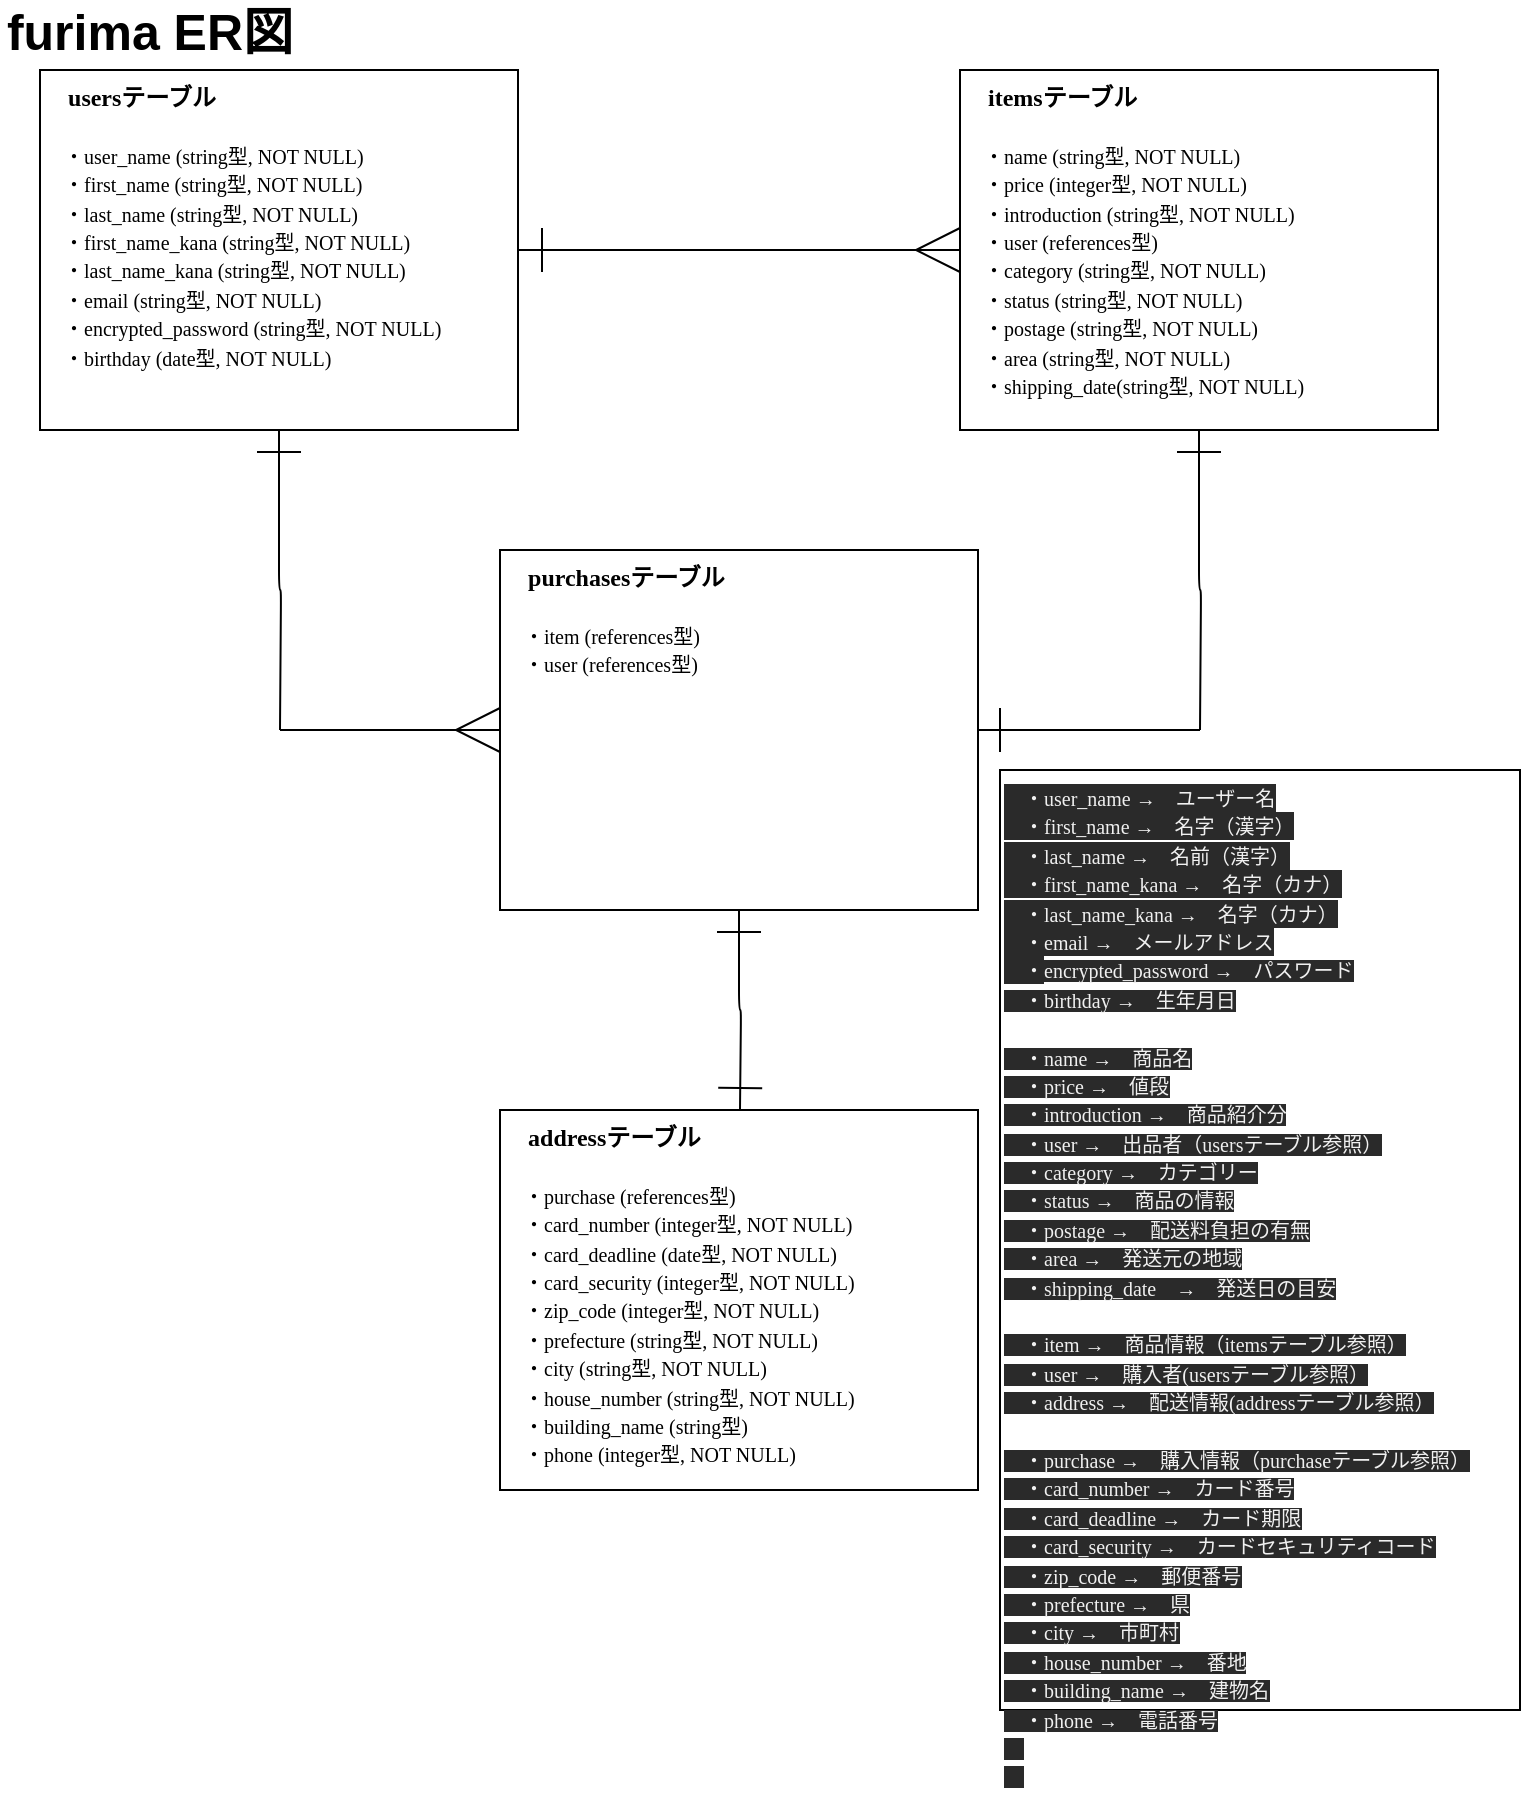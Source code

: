 <mxfile>
    <diagram id="3F_ISM6DIy8l4F6vxcjU" name="ページ1">
        <mxGraphModel dx="602" dy="807" grid="1" gridSize="10" guides="1" tooltips="1" connect="1" arrows="1" fold="1" page="1" pageScale="1" pageWidth="827" pageHeight="1169" math="0" shadow="0">
            <root>
                <mxCell id="0"/>
                <mxCell id="1" parent="0"/>
                <mxCell id="37" style="edgeStyle=orthogonalEdgeStyle;rounded=1;sketch=0;orthogonalLoop=1;jettySize=auto;html=1;exitX=1;exitY=0.5;exitDx=0;exitDy=0;entryX=0;entryY=0.5;entryDx=0;entryDy=0;endSize=20;endArrow=ERmany;endFill=0;curved=1;" parent="1" source="22" target="23" edge="1">
                    <mxGeometry relative="1" as="geometry"/>
                </mxCell>
                <mxCell id="40" style="edgeStyle=orthogonalEdgeStyle;curved=0;rounded=1;sketch=0;orthogonalLoop=1;jettySize=auto;html=1;exitX=0.5;exitY=1;exitDx=0;exitDy=0;endArrow=none;endFill=0;endSize=6;startSize=20;startArrow=ERone;startFill=0;" parent="1" source="22" edge="1">
                    <mxGeometry relative="1" as="geometry">
                        <mxPoint x="150" y="370" as="targetPoint"/>
                    </mxGeometry>
                </mxCell>
                <mxCell id="22" value="&lt;font&gt;　&lt;font style=&quot;font-weight: bold ; font-size: 12px&quot;&gt;usersテーブル&lt;br&gt;&lt;/font&gt;&lt;font style=&quot;font-size: 10px&quot;&gt;　&lt;br&gt;　・user_name (string型, NOT NULL)&lt;br&gt;　・first_name (string型, NOT NULL)&lt;br&gt;　・last_name (string型, NOT NULL)&lt;br&gt;　・first_name_kana (string型, NOT NULL)&lt;br&gt;　・last_name_kana (string型, NOT NULL)&lt;br&gt;　・&lt;/font&gt;&lt;/font&gt;&lt;font&gt;&lt;font style=&quot;font-size: 10px&quot;&gt;&lt;font style=&quot;font-size: 10px&quot;&gt;email (string型, NOT NULL)&lt;br&gt;&lt;/font&gt;　・&lt;/font&gt;&lt;/font&gt;&lt;font style=&quot;font-size: 10px&quot;&gt;encrypted_password (string型, NOT NULL)&lt;br&gt;　・birthday (date型, NOT NULL)&lt;br&gt;　&lt;br&gt;&lt;/font&gt;" style="rounded=0;whiteSpace=wrap;html=1;verticalAlign=top;align=left;fontFamily=Garamond;" parent="1" vertex="1">
                    <mxGeometry x="30" y="40" width="239" height="180" as="geometry"/>
                </mxCell>
                <mxCell id="38" style="edgeStyle=orthogonalEdgeStyle;rounded=1;sketch=0;orthogonalLoop=1;jettySize=auto;html=1;exitX=0;exitY=0.5;exitDx=0;exitDy=0;endSize=20;endArrow=ERone;endFill=0;curved=1;" parent="1" source="23" edge="1">
                    <mxGeometry relative="1" as="geometry">
                        <mxPoint x="270" y="130" as="targetPoint"/>
                    </mxGeometry>
                </mxCell>
                <mxCell id="44" style="edgeStyle=orthogonalEdgeStyle;curved=0;rounded=1;sketch=0;orthogonalLoop=1;jettySize=auto;html=1;exitX=0.5;exitY=1;exitDx=0;exitDy=0;endArrow=none;endFill=0;startSize=20;startArrow=ERone;startFill=0;" parent="1" source="23" edge="1">
                    <mxGeometry relative="1" as="geometry">
                        <mxPoint x="610" y="370" as="targetPoint"/>
                    </mxGeometry>
                </mxCell>
                <mxCell id="23" value="&lt;font&gt;　&lt;b&gt;items&lt;/b&gt;&lt;font style=&quot;font-size: 12px&quot;&gt;&lt;b&gt;テーブル&lt;/b&gt;&lt;br&gt;&lt;/font&gt;&lt;font style=&quot;font-size: 10px&quot;&gt;　&lt;br&gt;　・name (string型, NOT NULL)&lt;br&gt;　・price (integer型, NOT NULL)&lt;br&gt;　・introduction (string型, NOT NULL)&lt;br&gt;　・user (references型)&lt;br&gt;　・category&lt;/font&gt;&lt;/font&gt;&lt;font&gt;&lt;font style=&quot;font-size: 10px&quot;&gt;&lt;font style=&quot;font-size: 10px&quot;&gt;&amp;nbsp;(string型, NOT NULL)&lt;br&gt;&lt;/font&gt;　・status&lt;/font&gt;&lt;/font&gt;&lt;font style=&quot;font-size: 10px&quot;&gt;&amp;nbsp;(string型, NOT NULL)&lt;br&gt;　・postage (string型, NOT NULL)&lt;br&gt;　・area (string型, NOT NULL)&lt;br&gt;　・shipping_date(string型, NOT NULL)&lt;br&gt;　&lt;br&gt;　&lt;br&gt;　&lt;br&gt;&lt;/font&gt;" style="rounded=0;whiteSpace=wrap;html=1;verticalAlign=top;align=left;fontFamily=Garamond;" parent="1" vertex="1">
                    <mxGeometry x="490" y="40" width="239" height="180" as="geometry"/>
                </mxCell>
                <mxCell id="42" style="edgeStyle=orthogonalEdgeStyle;curved=0;rounded=1;sketch=0;orthogonalLoop=1;jettySize=auto;html=1;endArrow=none;endFill=0;startSize=20;endSize=20;startArrow=ERmany;startFill=0;" parent="1" source="33" edge="1">
                    <mxGeometry relative="1" as="geometry">
                        <mxPoint x="150" y="370" as="targetPoint"/>
                    </mxGeometry>
                </mxCell>
                <mxCell id="45" style="edgeStyle=orthogonalEdgeStyle;curved=0;rounded=1;sketch=0;orthogonalLoop=1;jettySize=auto;html=1;exitX=1;exitY=0.5;exitDx=0;exitDy=0;startArrow=ERone;startFill=0;endArrow=none;endFill=0;startSize=20;" parent="1" source="33" edge="1">
                    <mxGeometry relative="1" as="geometry">
                        <mxPoint x="610" y="370" as="targetPoint"/>
                    </mxGeometry>
                </mxCell>
                <mxCell id="46" style="edgeStyle=orthogonalEdgeStyle;curved=0;rounded=1;sketch=0;orthogonalLoop=1;jettySize=auto;html=1;exitX=0.5;exitY=1;exitDx=0;exitDy=0;startArrow=ERone;startFill=0;endArrow=ERone;endFill=0;startSize=20;endSize=20;" parent="1" source="33" edge="1">
                    <mxGeometry relative="1" as="geometry">
                        <mxPoint x="380" y="560" as="targetPoint"/>
                    </mxGeometry>
                </mxCell>
                <mxCell id="33" value="&lt;font&gt;　&lt;b&gt;purchases&lt;/b&gt;&lt;font style=&quot;font-size: 12px&quot;&gt;&lt;b&gt;テーブル&lt;/b&gt;&lt;br&gt;&lt;/font&gt;&lt;font style=&quot;font-size: 10px&quot;&gt;　&lt;/font&gt;&lt;/font&gt;&lt;font&gt;&lt;font style=&quot;font-size: 10px&quot;&gt;&lt;font style=&quot;font-size: 10px&quot;&gt;&lt;br&gt;&lt;/font&gt;　&lt;/font&gt;&lt;/font&gt;&lt;font style=&quot;font-size: 10px&quot;&gt;・item (references型)&lt;br&gt;　・user (references型)&lt;br&gt;　&lt;br&gt;　&lt;br&gt;&lt;/font&gt;" style="rounded=0;whiteSpace=wrap;html=1;verticalAlign=top;align=left;fontFamily=Garamond;" parent="1" vertex="1">
                    <mxGeometry x="260" y="280" width="239" height="180" as="geometry"/>
                </mxCell>
                <mxCell id="47" value="&lt;font&gt;　&lt;b&gt;&lt;font style=&quot;font-size: 12px&quot;&gt;address&lt;/font&gt;&lt;/b&gt;&lt;font style=&quot;font-size: 12px&quot;&gt;&lt;b&gt;テーブル&lt;/b&gt;&lt;br&gt;&lt;/font&gt;&lt;font style=&quot;font-size: 10px&quot;&gt;　&lt;/font&gt;&lt;/font&gt;&lt;font&gt;&lt;font style=&quot;font-size: 10px&quot;&gt;&lt;font style=&quot;font-size: 10px&quot;&gt;&lt;br&gt;&lt;/font&gt;　&lt;/font&gt;&lt;/font&gt;&lt;font style=&quot;font-size: 10px&quot;&gt;・purchase (references型)&lt;br&gt;　・card_number (integer型, NOT NULL)&lt;br&gt;　・card_deadline (date型, NOT NULL)&lt;br&gt;　・card_security (integer型, NOT NULL)&lt;br&gt;　・zip_code (integer型, NOT NULL)&lt;br&gt;　・prefecture (string型, NOT NULL)&lt;br&gt;　・city (string型, NOT NULL)&lt;br&gt;　・house_number (string型, NOT NULL)&lt;br&gt;　・building_name (string型)&lt;br&gt;　・phone (integer型, NOT NULL)&lt;br&gt;&lt;/font&gt;" style="rounded=0;whiteSpace=wrap;html=1;verticalAlign=top;align=left;fontFamily=Garamond;" parent="1" vertex="1">
                    <mxGeometry x="260" y="560" width="239" height="190" as="geometry"/>
                </mxCell>
                <mxCell id="55" value="&lt;font style=&quot;color: rgb(240 , 240 , 240) ; font-family: &amp;#34;garamond&amp;#34; ; font-size: 12px ; font-style: normal ; font-weight: 400 ; letter-spacing: normal ; text-align: left ; text-indent: 0px ; text-transform: none ; word-spacing: 0px ; background-color: rgb(42 , 42 , 42)&quot;&gt;&lt;font style=&quot;font-size: 10px&quot;&gt;　・user_name →　ユーザー名&lt;br&gt;　・first_name →　名字（漢字）&lt;br&gt;　・last_name →　名前（漢字）&lt;br&gt;　・first_name_kana →　名字（カナ）&lt;br&gt;　・last_name_kana →　名字（カナ）&lt;br&gt;　・&lt;/font&gt;&lt;/font&gt;&lt;font style=&quot;color: rgb(240 , 240 , 240) ; font-family: &amp;#34;garamond&amp;#34; ; font-size: 12px ; font-style: normal ; font-weight: 400 ; letter-spacing: normal ; text-align: left ; text-indent: 0px ; text-transform: none ; word-spacing: 0px ; background-color: rgb(42 , 42 , 42)&quot;&gt;&lt;font style=&quot;font-size: 10px&quot;&gt;&lt;font style=&quot;font-size: 10px&quot;&gt;email →　メールアドレス&lt;br&gt;&lt;/font&gt;　・&lt;/font&gt;&lt;/font&gt;&lt;font style=&quot;color: rgb(240 , 240 , 240) ; font-family: &amp;#34;garamond&amp;#34; ; font-style: normal ; font-weight: 400 ; letter-spacing: normal ; text-align: left ; text-indent: 0px ; text-transform: none ; word-spacing: 0px ; background-color: rgb(42 , 42 , 42) ; font-size: 10px&quot;&gt;encrypted_password →　パスワード&lt;br&gt;　・birthday →　生年月日&lt;br&gt;&lt;br&gt;&lt;font style=&quot;font-family: &amp;#34;garamond&amp;#34; ; font-size: 12px&quot;&gt;&lt;font style=&quot;font-size: 10px&quot;&gt;　・name →　商品名&lt;br&gt;　・price →　値段&lt;br&gt;　・introduction →　商品紹介分&lt;br&gt;　・user →　出品者（usersテーブル参照）&lt;br&gt;　・category&lt;/font&gt;&lt;/font&gt;&lt;font style=&quot;font-family: &amp;#34;garamond&amp;#34; ; font-size: 12px&quot;&gt;&lt;font style=&quot;font-size: 10px&quot;&gt;&amp;nbsp;→　カテゴリー&lt;br&gt;　・status&lt;/font&gt;&lt;/font&gt;&lt;font style=&quot;font-family: &amp;#34;garamond&amp;#34;&quot;&gt;&amp;nbsp;→　商品の情報&lt;br&gt;　・postage →　配送料負担の有無&lt;br&gt;　・area →　発送元の地域&lt;br&gt;　・shipping_date　→　発送日の目安&lt;br&gt;&lt;br&gt;　&lt;font style=&quot;font-family: &amp;#34;garamond&amp;#34;&quot;&gt;・item →　商品情報（itemsテーブル参照）&lt;br&gt;　・user →　購入者(usersテーブル参照）&lt;br&gt;　・address →　配送情報(addressテーブル参照）&lt;br&gt;&lt;br&gt;&lt;/font&gt;　&lt;font style=&quot;font-family: &amp;#34;garamond&amp;#34;&quot;&gt;・purchase →　購入情報（purchaseテーブル参照）&lt;br&gt;　・card_number →　カード番号&lt;br&gt;　・card_deadline →　カード期限&lt;br&gt;　・card_security →　カードセキュリティコード&lt;br&gt;　・zip_code →　郵便番号&lt;br&gt;　・prefecture →　県&lt;br&gt;　・city →　市町村&lt;br&gt;　・house_number →　番地&lt;br&gt;　・building_name →　建物名&lt;br&gt;　・phone →　電話番号&lt;/font&gt;&lt;br&gt;　&lt;br&gt;　&lt;/font&gt;&lt;br&gt;&lt;/font&gt;" style="rounded=0;whiteSpace=wrap;html=1;verticalAlign=top;align=left;fontFamily=Garamond;" parent="1" vertex="1">
                    <mxGeometry x="510" y="390" width="260" height="470" as="geometry"/>
                </mxCell>
                <mxCell id="57" value="furima ER図" style="text;html=1;strokeColor=none;fillColor=none;align=center;verticalAlign=middle;whiteSpace=wrap;rounded=0;sketch=0;fontStyle=1;fontSize=25;" parent="1" vertex="1">
                    <mxGeometry x="10" y="10" width="150" height="20" as="geometry"/>
                </mxCell>
            </root>
        </mxGraphModel>
    </diagram>
</mxfile>